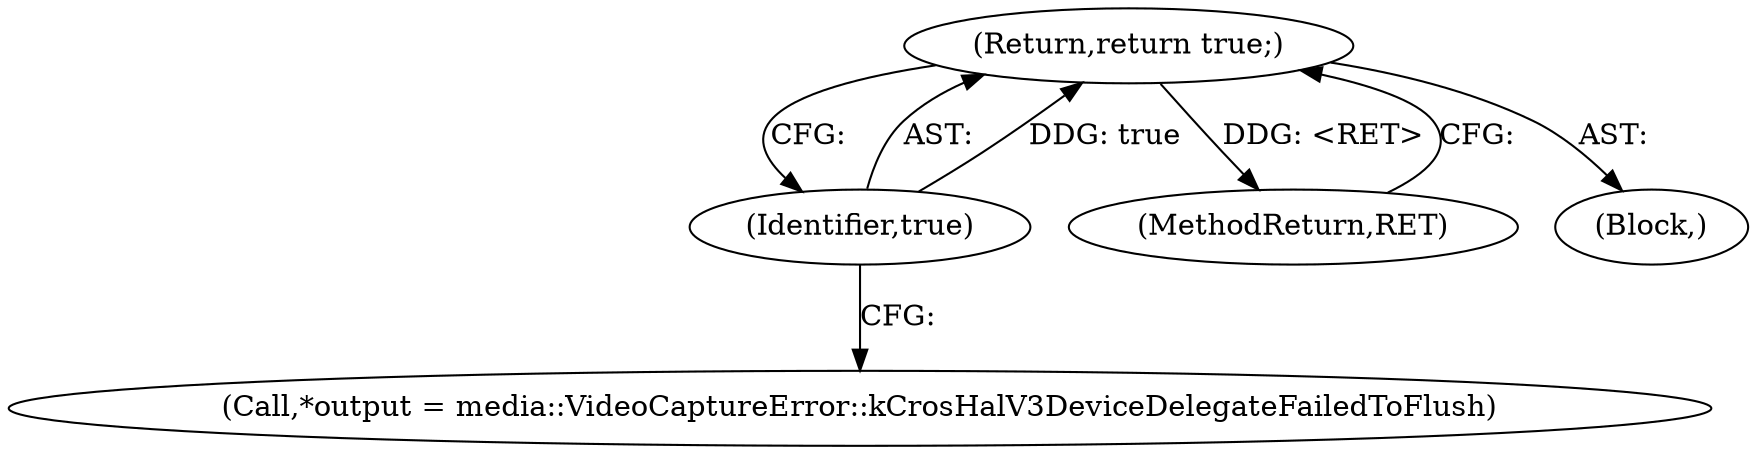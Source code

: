digraph "1_Chrome_fff73016a86f9a5990d080dc76058f8528a423f9@del" {
"1000910" [label="(Return,return true;)"];
"1000911" [label="(Identifier,true)"];
"1000915" [label="(MethodReturn,RET)"];
"1000910" [label="(Return,return true;)"];
"1000106" [label="(Block,)"];
"1000906" [label="(Call,*output = media::VideoCaptureError::kCrosHalV3DeviceDelegateFailedToFlush)"];
"1000911" [label="(Identifier,true)"];
"1000910" -> "1000106"  [label="AST: "];
"1000910" -> "1000911"  [label="CFG: "];
"1000911" -> "1000910"  [label="AST: "];
"1000915" -> "1000910"  [label="CFG: "];
"1000910" -> "1000915"  [label="DDG: <RET>"];
"1000911" -> "1000910"  [label="DDG: true"];
"1000911" -> "1000906"  [label="CFG: "];
}
